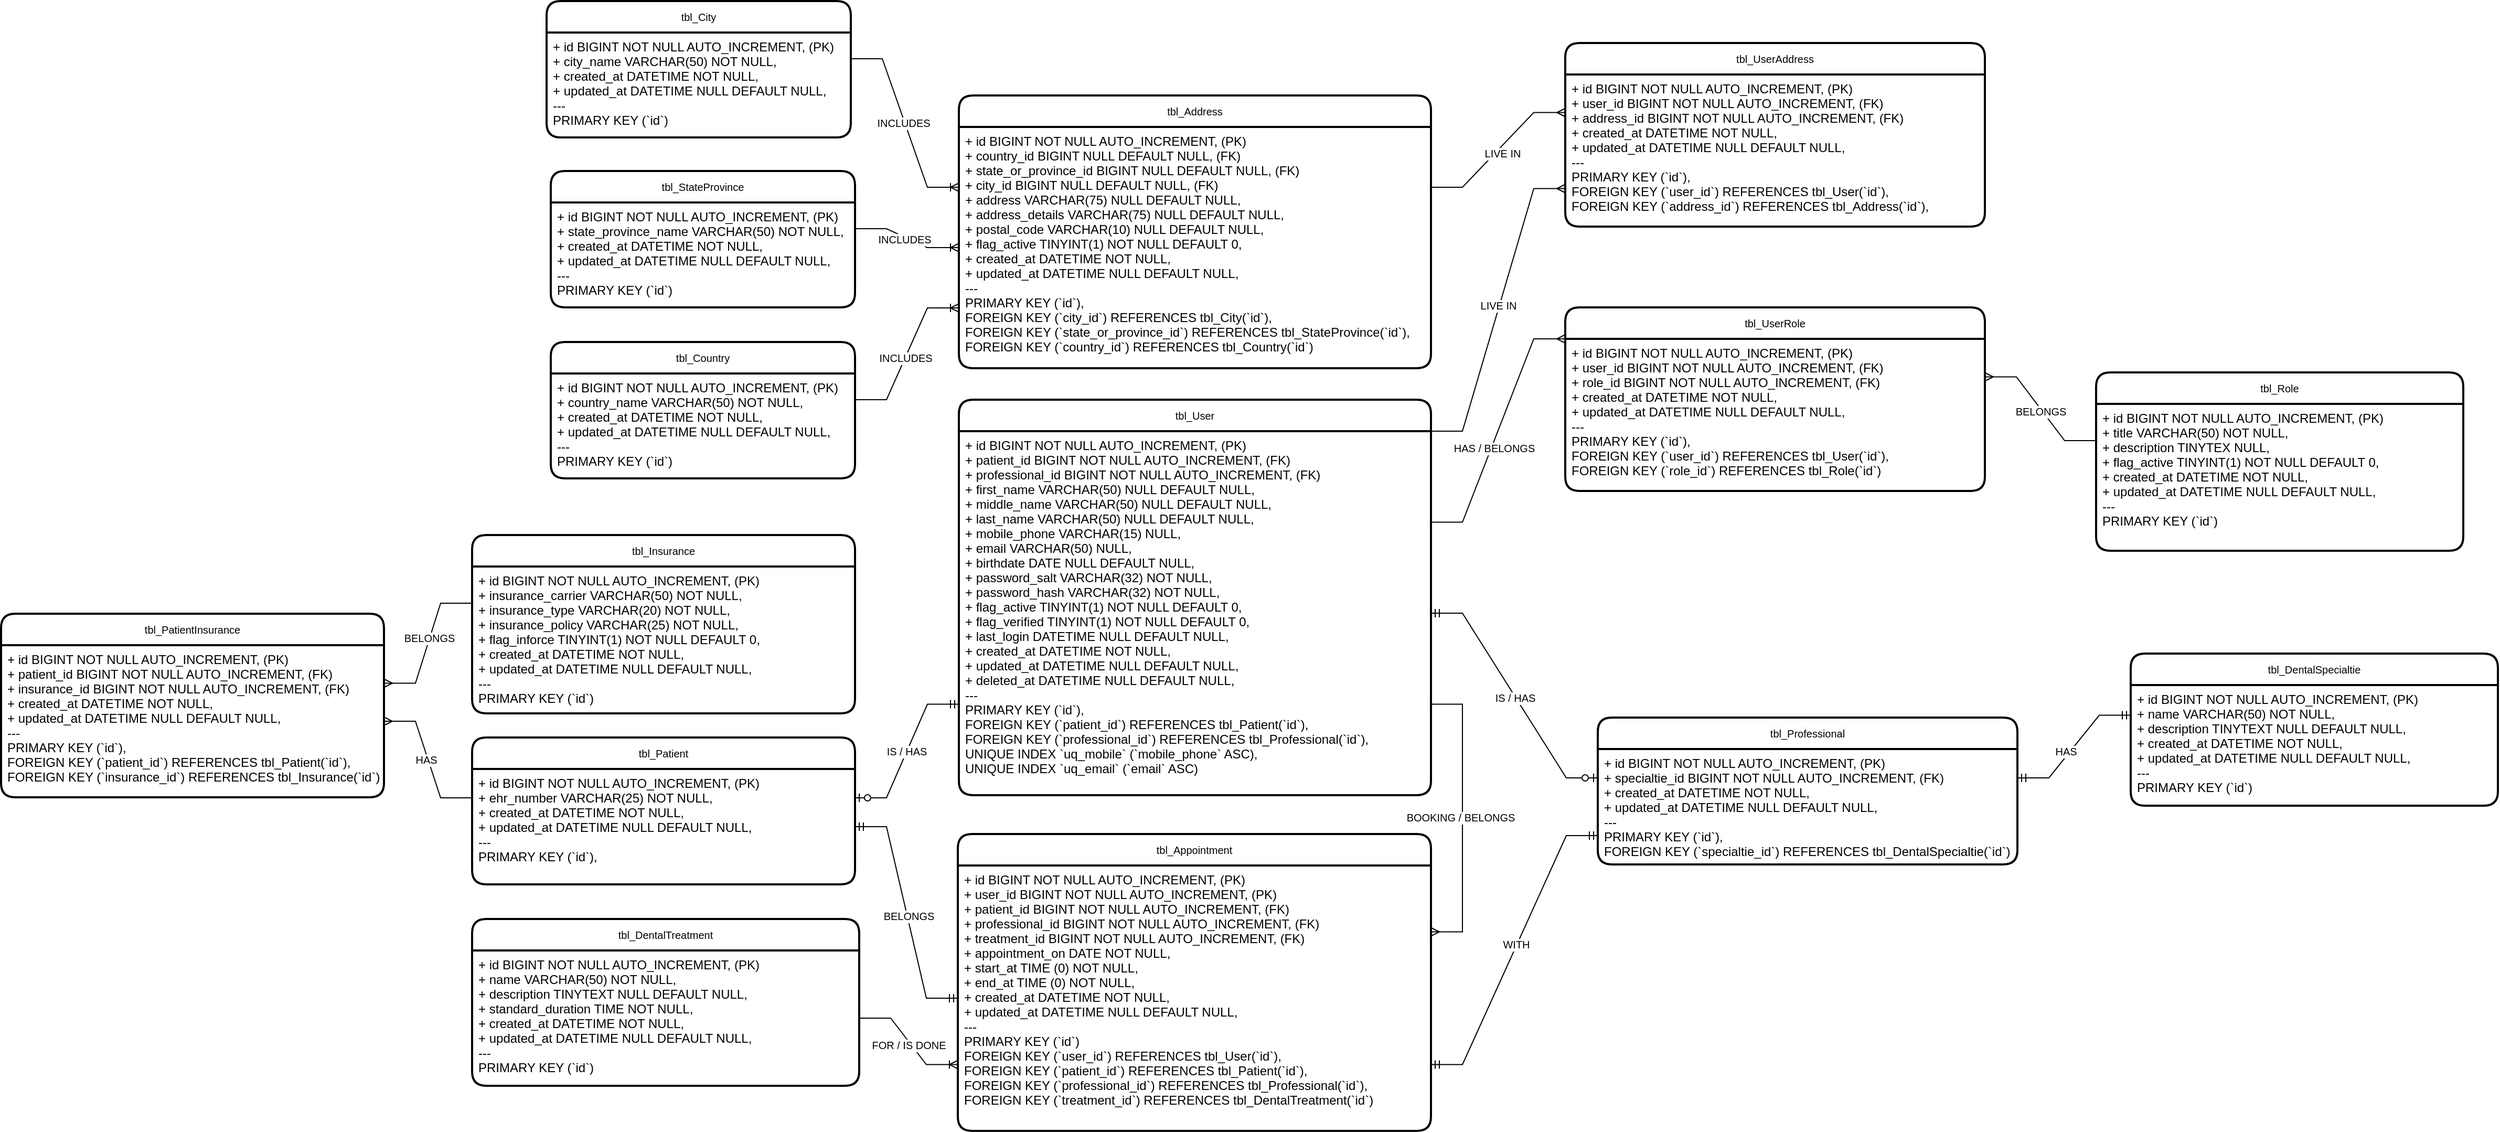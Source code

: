 <mxfile version="20.8.16" type="device"><diagram name="Página-1" id="TkPRqeXI9kq4rZR4-tyb"><mxGraphModel dx="3711" dy="3197" grid="0" gridSize="1" guides="1" tooltips="1" connect="1" arrows="1" fold="1" page="0" pageScale="1" pageWidth="1654" pageHeight="1169" math="0" shadow="0"><root><mxCell id="0"/><mxCell id="1" parent="0"/><mxCell id="nI9jZgU-42-GDvaegeSf-1" value="tbl_User" style="swimlane;childLayout=stackLayout;horizontal=1;startSize=30;horizontalStack=0;rounded=1;fontSize=10;fontStyle=0;strokeWidth=2;resizeParent=0;resizeLast=1;shadow=0;dashed=0;align=center;" parent="1" vertex="1"><mxGeometry x="395" y="-831" width="450" height="377" as="geometry"><mxRectangle x="70" y="-740" width="80" height="30" as="alternateBounds"/></mxGeometry></mxCell><mxCell id="nI9jZgU-42-GDvaegeSf-2" value="+ id BIGINT NOT NULL AUTO_INCREMENT, (PK)&#10;+ patient_id BIGINT NOT NULL AUTO_INCREMENT, (FK)&#10;+ professional_id BIGINT NOT NULL AUTO_INCREMENT, (FK)&#10;+ first_name VARCHAR(50) NULL DEFAULT NULL,&#10;+ middle_name VARCHAR(50) NULL DEFAULT NULL,&#10;+ last_name VARCHAR(50) NULL DEFAULT NULL,&#10;+ mobile_phone VARCHAR(15) NULL,&#10;+ email VARCHAR(50) NULL,&#10;+ birthdate DATE NULL DEFAULT NULL,&#10;+ password_salt VARCHAR(32) NOT NULL,&#10;+ password_hash VARCHAR(32) NOT NULL,&#10;+ flag_active TINYINT(1) NOT NULL DEFAULT 0,&#10;+ flag_verified TINYINT(1) NOT NULL DEFAULT 0,&#10;+ last_login DATETIME NULL DEFAULT NULL,&#10;+ created_at DATETIME NOT NULL,&#10;+ updated_at DATETIME NULL DEFAULT NULL,&#10;+ deleted_at DATETIME NULL DEFAULT NULL,&#10;---&#10;PRIMARY KEY (`id`),&#10;FOREIGN KEY (`patient_id`) REFERENCES tbl_Patient(`id`),&#10;FOREIGN KEY (`professional_id`) REFERENCES tbl_Professional(`id`),&#10;UNIQUE INDEX `uq_mobile` (`mobile_phone` ASC),&#10;UNIQUE INDEX `uq_email` (`email` ASC)" style="align=left;strokeColor=none;fillColor=none;spacingLeft=4;fontSize=12;verticalAlign=top;resizable=0;rotatable=0;part=1;" parent="nI9jZgU-42-GDvaegeSf-1" vertex="1"><mxGeometry y="30" width="450" height="347" as="geometry"/></mxCell><mxCell id="nI9jZgU-42-GDvaegeSf-3" value="tbl_Role" style="swimlane;childLayout=stackLayout;horizontal=1;startSize=30;horizontalStack=0;rounded=1;fontSize=10;fontStyle=0;strokeWidth=2;resizeParent=0;resizeLast=1;shadow=0;dashed=0;align=center;" parent="1" vertex="1"><mxGeometry x="1479" y="-857" width="350" height="170" as="geometry"><mxRectangle x="294" y="-740" width="80" height="30" as="alternateBounds"/></mxGeometry></mxCell><mxCell id="nI9jZgU-42-GDvaegeSf-4" value="+ id BIGINT NOT NULL AUTO_INCREMENT, (PK)&#10;+ title VARCHAR(50) NOT NULL,&#10;+ description TINYTEX NULL,&#10;+ flag_active TINYINT(1) NOT NULL DEFAULT 0,&#10;+ created_at DATETIME NOT NULL,&#10;+ updated_at DATETIME NULL DEFAULT NULL,&#10;---&#10;PRIMARY KEY (`id`)" style="align=left;strokeColor=none;fillColor=none;spacingLeft=4;fontSize=12;verticalAlign=top;resizable=0;rotatable=0;part=1;" parent="nI9jZgU-42-GDvaegeSf-3" vertex="1"><mxGeometry y="30" width="350" height="140" as="geometry"/></mxCell><mxCell id="tOU84PY6kPd9gPvKxVqi-3" value="tbl_Address" style="swimlane;childLayout=stackLayout;horizontal=1;startSize=30;horizontalStack=0;rounded=1;fontSize=10;fontStyle=0;strokeWidth=2;resizeParent=0;resizeLast=1;shadow=0;dashed=0;align=center;" vertex="1" parent="1"><mxGeometry x="395" y="-1121" width="450" height="260" as="geometry"><mxRectangle x="294" y="-740" width="80" height="30" as="alternateBounds"/></mxGeometry></mxCell><mxCell id="tOU84PY6kPd9gPvKxVqi-4" value="+ id BIGINT NOT NULL AUTO_INCREMENT, (PK)&#10;+ country_id BIGINT NULL DEFAULT NULL, (FK)&#10;+ state_or_province_id BIGINT NULL DEFAULT NULL, (FK)&#10;+ city_id BIGINT NULL DEFAULT NULL, (FK)&#10;+ address VARCHAR(75) NULL DEFAULT NULL,&#10;+ address_details VARCHAR(75) NULL DEFAULT NULL,&#10;+ postal_code VARCHAR(10) NULL DEFAULT NULL,&#10;+ flag_active TINYINT(1) NOT NULL DEFAULT 0,&#10;+ created_at DATETIME NOT NULL,&#10;+ updated_at DATETIME NULL DEFAULT NULL,&#10;---&#10;PRIMARY KEY (`id`),&#10;FOREIGN KEY (`city_id`) REFERENCES tbl_City(`id`),&#10;FOREIGN KEY (`state_or_province_id`) REFERENCES tbl_StateProvince(`id`),&#10;FOREIGN KEY (`country_id`) REFERENCES tbl_Country(`id`)" style="align=left;strokeColor=none;fillColor=none;spacingLeft=4;fontSize=12;verticalAlign=top;resizable=0;rotatable=0;part=1;" vertex="1" parent="tOU84PY6kPd9gPvKxVqi-3"><mxGeometry y="30" width="450" height="230" as="geometry"/></mxCell><mxCell id="tOU84PY6kPd9gPvKxVqi-7" value="tbl_City" style="swimlane;childLayout=stackLayout;horizontal=1;startSize=30;horizontalStack=0;rounded=1;fontSize=10;fontStyle=0;strokeWidth=2;resizeParent=0;resizeLast=1;shadow=0;dashed=0;align=center;" vertex="1" parent="1"><mxGeometry x="2" y="-1211" width="290" height="130" as="geometry"><mxRectangle x="294" y="-740" width="80" height="30" as="alternateBounds"/></mxGeometry></mxCell><mxCell id="tOU84PY6kPd9gPvKxVqi-8" value="+ id BIGINT NOT NULL AUTO_INCREMENT, (PK)&#10;+ city_name VARCHAR(50) NOT NULL,&#10;+ created_at DATETIME NOT NULL,&#10;+ updated_at DATETIME NULL DEFAULT NULL,&#10;---&#10;PRIMARY KEY (`id`)" style="align=left;strokeColor=none;fillColor=none;spacingLeft=4;fontSize=12;verticalAlign=top;resizable=0;rotatable=0;part=1;" vertex="1" parent="tOU84PY6kPd9gPvKxVqi-7"><mxGeometry y="30" width="290" height="100" as="geometry"/></mxCell><mxCell id="tOU84PY6kPd9gPvKxVqi-9" value="tbl_StateProvince" style="swimlane;childLayout=stackLayout;horizontal=1;startSize=30;horizontalStack=0;rounded=1;fontSize=10;fontStyle=0;strokeWidth=2;resizeParent=0;resizeLast=1;shadow=0;dashed=0;align=center;" vertex="1" parent="1"><mxGeometry x="6" y="-1049" width="290" height="130" as="geometry"><mxRectangle x="294" y="-740" width="80" height="30" as="alternateBounds"/></mxGeometry></mxCell><mxCell id="tOU84PY6kPd9gPvKxVqi-10" value="+ id BIGINT NOT NULL AUTO_INCREMENT, (PK)&#10;+ state_province_name VARCHAR(50) NOT NULL,&#10;+ created_at DATETIME NOT NULL,&#10;+ updated_at DATETIME NULL DEFAULT NULL,&#10;---&#10;PRIMARY KEY (`id`)" style="align=left;strokeColor=none;fillColor=none;spacingLeft=4;fontSize=12;verticalAlign=top;resizable=0;rotatable=0;part=1;" vertex="1" parent="tOU84PY6kPd9gPvKxVqi-9"><mxGeometry y="30" width="290" height="100" as="geometry"/></mxCell><mxCell id="tOU84PY6kPd9gPvKxVqi-11" value="tbl_Country" style="swimlane;childLayout=stackLayout;horizontal=1;startSize=30;horizontalStack=0;rounded=1;fontSize=10;fontStyle=0;strokeWidth=2;resizeParent=0;resizeLast=1;shadow=0;dashed=0;align=center;" vertex="1" parent="1"><mxGeometry x="6" y="-886" width="290" height="130" as="geometry"><mxRectangle x="294" y="-740" width="80" height="30" as="alternateBounds"/></mxGeometry></mxCell><mxCell id="tOU84PY6kPd9gPvKxVqi-12" value="+ id BIGINT NOT NULL AUTO_INCREMENT, (PK)&#10;+ country_name VARCHAR(50) NOT NULL,&#10;+ created_at DATETIME NOT NULL,&#10;+ updated_at DATETIME NULL DEFAULT NULL,&#10;---&#10;PRIMARY KEY (`id`)" style="align=left;strokeColor=none;fillColor=none;spacingLeft=4;fontSize=12;verticalAlign=top;resizable=0;rotatable=0;part=1;" vertex="1" parent="tOU84PY6kPd9gPvKxVqi-11"><mxGeometry y="30" width="290" height="100" as="geometry"/></mxCell><mxCell id="tOU84PY6kPd9gPvKxVqi-14" value="" style="edgeStyle=entityRelationEdgeStyle;fontSize=12;html=1;endArrow=ERoneToMany;rounded=0;exitX=1;exitY=0.25;exitDx=0;exitDy=0;entryX=0;entryY=0.25;entryDx=0;entryDy=0;" edge="1" parent="1" source="tOU84PY6kPd9gPvKxVqi-8" target="tOU84PY6kPd9gPvKxVqi-4"><mxGeometry width="100" height="100" relative="1" as="geometry"><mxPoint x="310" y="-915" as="sourcePoint"/><mxPoint x="410" y="-1015" as="targetPoint"/></mxGeometry></mxCell><mxCell id="tOU84PY6kPd9gPvKxVqi-46" value="INCLUDES" style="edgeLabel;html=1;align=center;verticalAlign=middle;resizable=0;points=[];fontSize=10;" vertex="1" connectable="0" parent="tOU84PY6kPd9gPvKxVqi-14"><mxGeometry x="-0.011" y="-2" relative="1" as="geometry"><mxPoint as="offset"/></mxGeometry></mxCell><mxCell id="tOU84PY6kPd9gPvKxVqi-15" value="" style="edgeStyle=entityRelationEdgeStyle;fontSize=12;html=1;endArrow=ERoneToMany;rounded=0;exitX=1;exitY=0.25;exitDx=0;exitDy=0;entryX=0;entryY=0.5;entryDx=0;entryDy=0;" edge="1" parent="1" source="tOU84PY6kPd9gPvKxVqi-10" target="tOU84PY6kPd9gPvKxVqi-4"><mxGeometry width="100" height="100" relative="1" as="geometry"><mxPoint x="415" y="-955" as="sourcePoint"/><mxPoint x="385" y="-870" as="targetPoint"/></mxGeometry></mxCell><mxCell id="tOU84PY6kPd9gPvKxVqi-47" value="INCLUDES" style="edgeLabel;html=1;align=center;verticalAlign=middle;resizable=0;points=[];fontSize=10;" vertex="1" connectable="0" parent="tOU84PY6kPd9gPvKxVqi-15"><mxGeometry x="-0.041" y="-2" relative="1" as="geometry"><mxPoint as="offset"/></mxGeometry></mxCell><mxCell id="tOU84PY6kPd9gPvKxVqi-16" value="" style="edgeStyle=entityRelationEdgeStyle;fontSize=12;html=1;endArrow=ERoneToMany;rounded=0;entryX=0;entryY=0.75;entryDx=0;entryDy=0;exitX=1;exitY=0.25;exitDx=0;exitDy=0;" edge="1" parent="1" source="tOU84PY6kPd9gPvKxVqi-12" target="tOU84PY6kPd9gPvKxVqi-4"><mxGeometry width="100" height="100" relative="1" as="geometry"><mxPoint x="305" y="-765" as="sourcePoint"/><mxPoint x="525" y="-995" as="targetPoint"/></mxGeometry></mxCell><mxCell id="tOU84PY6kPd9gPvKxVqi-49" value="INCLUDES" style="edgeLabel;html=1;align=center;verticalAlign=middle;resizable=0;points=[];fontSize=10;" vertex="1" connectable="0" parent="tOU84PY6kPd9gPvKxVqi-16"><mxGeometry x="-0.05" relative="1" as="geometry"><mxPoint as="offset"/></mxGeometry></mxCell><mxCell id="tOU84PY6kPd9gPvKxVqi-18" value="tbl_UserAddress" style="swimlane;childLayout=stackLayout;horizontal=1;startSize=30;horizontalStack=0;rounded=1;fontSize=10;fontStyle=0;strokeWidth=2;resizeParent=0;resizeLast=1;shadow=0;dashed=0;align=center;" vertex="1" parent="1"><mxGeometry x="973" y="-1171" width="400" height="175" as="geometry"><mxRectangle x="294" y="-740" width="80" height="30" as="alternateBounds"/></mxGeometry></mxCell><mxCell id="tOU84PY6kPd9gPvKxVqi-19" value="+ id BIGINT NOT NULL AUTO_INCREMENT, (PK)&#10;+ user_id BIGINT NOT NULL AUTO_INCREMENT, (FK)&#10;+ address_id BIGINT NOT NULL AUTO_INCREMENT, (FK)&#10;+ created_at DATETIME NOT NULL,&#10;+ updated_at DATETIME NULL DEFAULT NULL,&#10;---&#10;PRIMARY KEY (`id`),&#10;FOREIGN KEY (`user_id`) REFERENCES tbl_User(`id`),&#10;FOREIGN KEY (`address_id`) REFERENCES tbl_Address(`id`)," style="align=left;strokeColor=none;fillColor=none;spacingLeft=4;fontSize=12;verticalAlign=top;resizable=0;rotatable=0;part=1;" vertex="1" parent="tOU84PY6kPd9gPvKxVqi-18"><mxGeometry y="30" width="400" height="145" as="geometry"/></mxCell><mxCell id="tOU84PY6kPd9gPvKxVqi-20" value="" style="edgeStyle=entityRelationEdgeStyle;fontSize=12;html=1;endArrow=ERmany;rounded=0;exitX=1;exitY=0;exitDx=0;exitDy=0;entryX=0;entryY=0.75;entryDx=0;entryDy=0;" edge="1" parent="1" source="nI9jZgU-42-GDvaegeSf-2" target="tOU84PY6kPd9gPvKxVqi-19"><mxGeometry width="100" height="100" relative="1" as="geometry"><mxPoint x="780" y="-845" as="sourcePoint"/><mxPoint x="880" y="-945" as="targetPoint"/></mxGeometry></mxCell><mxCell id="tOU84PY6kPd9gPvKxVqi-50" value="LIVE IN" style="edgeLabel;html=1;align=center;verticalAlign=middle;resizable=0;points=[];fontSize=10;" vertex="1" connectable="0" parent="tOU84PY6kPd9gPvKxVqi-20"><mxGeometry x="0.029" y="2" relative="1" as="geometry"><mxPoint as="offset"/></mxGeometry></mxCell><mxCell id="tOU84PY6kPd9gPvKxVqi-21" value="" style="edgeStyle=entityRelationEdgeStyle;fontSize=12;html=1;endArrow=ERmany;rounded=0;exitX=1;exitY=0.25;exitDx=0;exitDy=0;entryX=0;entryY=0.25;entryDx=0;entryDy=0;" edge="1" parent="1" source="tOU84PY6kPd9gPvKxVqi-4" target="tOU84PY6kPd9gPvKxVqi-19"><mxGeometry width="100" height="100" relative="1" as="geometry"><mxPoint x="780" y="-845" as="sourcePoint"/><mxPoint x="880" y="-945" as="targetPoint"/></mxGeometry></mxCell><mxCell id="tOU84PY6kPd9gPvKxVqi-51" value="LIVE IN" style="edgeLabel;html=1;align=center;verticalAlign=middle;resizable=0;points=[];fontSize=10;" vertex="1" connectable="0" parent="tOU84PY6kPd9gPvKxVqi-21"><mxGeometry x="0.017" y="-4" relative="1" as="geometry"><mxPoint y="1" as="offset"/></mxGeometry></mxCell><mxCell id="tOU84PY6kPd9gPvKxVqi-23" value="tbl_UserRole" style="swimlane;childLayout=stackLayout;horizontal=1;startSize=30;horizontalStack=0;rounded=1;fontSize=10;fontStyle=0;strokeWidth=2;resizeParent=0;resizeLast=1;shadow=0;dashed=0;align=center;" vertex="1" parent="1"><mxGeometry x="973" y="-919" width="400" height="175" as="geometry"><mxRectangle x="294" y="-740" width="80" height="30" as="alternateBounds"/></mxGeometry></mxCell><mxCell id="tOU84PY6kPd9gPvKxVqi-24" value="+ id BIGINT NOT NULL AUTO_INCREMENT, (PK)&#10;+ user_id BIGINT NOT NULL AUTO_INCREMENT, (FK)&#10;+ role_id BIGINT NOT NULL AUTO_INCREMENT, (FK)&#10;+ created_at DATETIME NOT NULL,&#10;+ updated_at DATETIME NULL DEFAULT NULL,&#10;---&#10;PRIMARY KEY (`id`),&#10;FOREIGN KEY (`user_id`) REFERENCES tbl_User(`id`),&#10;FOREIGN KEY (`role_id`) REFERENCES tbl_Role(`id`)" style="align=left;strokeColor=none;fillColor=none;spacingLeft=4;fontSize=12;verticalAlign=top;resizable=0;rotatable=0;part=1;" vertex="1" parent="tOU84PY6kPd9gPvKxVqi-23"><mxGeometry y="30" width="400" height="145" as="geometry"/></mxCell><mxCell id="tOU84PY6kPd9gPvKxVqi-25" value="" style="edgeStyle=entityRelationEdgeStyle;fontSize=12;html=1;endArrow=ERmany;rounded=0;exitX=0;exitY=0.25;exitDx=0;exitDy=0;entryX=1;entryY=0.25;entryDx=0;entryDy=0;" edge="1" parent="1" source="nI9jZgU-42-GDvaegeSf-4" target="tOU84PY6kPd9gPvKxVqi-24"><mxGeometry width="100" height="100" relative="1" as="geometry"><mxPoint x="670" y="-470" as="sourcePoint"/><mxPoint x="770" y="-570" as="targetPoint"/></mxGeometry></mxCell><mxCell id="tOU84PY6kPd9gPvKxVqi-53" value="BELONGS" style="edgeLabel;html=1;align=center;verticalAlign=middle;resizable=0;points=[];fontSize=10;" vertex="1" connectable="0" parent="tOU84PY6kPd9gPvKxVqi-25"><mxGeometry x="-0.008" y="1" relative="1" as="geometry"><mxPoint y="1" as="offset"/></mxGeometry></mxCell><mxCell id="tOU84PY6kPd9gPvKxVqi-26" value="" style="edgeStyle=entityRelationEdgeStyle;fontSize=12;html=1;endArrow=ERmany;rounded=0;exitX=1;exitY=0.25;exitDx=0;exitDy=0;entryX=0;entryY=0;entryDx=0;entryDy=0;" edge="1" parent="1" source="nI9jZgU-42-GDvaegeSf-2" target="tOU84PY6kPd9gPvKxVqi-24"><mxGeometry width="100" height="100" relative="1" as="geometry"><mxPoint x="880" y="-421.25" as="sourcePoint"/><mxPoint x="970" y="-493.75" as="targetPoint"/></mxGeometry></mxCell><mxCell id="tOU84PY6kPd9gPvKxVqi-52" value="HAS / BELONGS" style="edgeLabel;html=1;align=center;verticalAlign=middle;resizable=0;points=[];fontSize=10;" vertex="1" connectable="0" parent="tOU84PY6kPd9gPvKxVqi-26"><mxGeometry x="-0.134" y="-2" relative="1" as="geometry"><mxPoint as="offset"/></mxGeometry></mxCell><mxCell id="tOU84PY6kPd9gPvKxVqi-28" value="tbl_DentalTreatment" style="swimlane;childLayout=stackLayout;horizontal=1;startSize=30;horizontalStack=0;rounded=1;fontSize=10;fontStyle=0;strokeWidth=2;resizeParent=0;resizeLast=1;shadow=0;dashed=0;align=center;" vertex="1" parent="1"><mxGeometry x="-69" y="-336" width="369" height="159" as="geometry"><mxRectangle x="294" y="-740" width="80" height="30" as="alternateBounds"/></mxGeometry></mxCell><mxCell id="tOU84PY6kPd9gPvKxVqi-29" value="+ id BIGINT NOT NULL AUTO_INCREMENT, (PK)&#10;+ name VARCHAR(50) NOT NULL,&#10;+ description TINYTEXT NULL DEFAULT NULL,&#10;+ standard_duration TIME NOT NULL,&#10;+ created_at DATETIME NOT NULL,&#10;+ updated_at DATETIME NULL DEFAULT NULL,&#10;---&#10;PRIMARY KEY (`id`)" style="align=left;strokeColor=none;fillColor=none;spacingLeft=4;fontSize=12;verticalAlign=top;resizable=0;rotatable=0;part=1;" vertex="1" parent="tOU84PY6kPd9gPvKxVqi-28"><mxGeometry y="30" width="369" height="129" as="geometry"/></mxCell><mxCell id="tOU84PY6kPd9gPvKxVqi-30" value="tbl_DentalSpecialtie" style="swimlane;childLayout=stackLayout;horizontal=1;startSize=30;horizontalStack=0;rounded=1;fontSize=10;fontStyle=0;strokeWidth=2;resizeParent=0;resizeLast=1;shadow=0;dashed=0;align=center;" vertex="1" parent="1"><mxGeometry x="1512" y="-589" width="350" height="145" as="geometry"><mxRectangle x="294" y="-740" width="80" height="30" as="alternateBounds"/></mxGeometry></mxCell><mxCell id="tOU84PY6kPd9gPvKxVqi-31" value="+ id BIGINT NOT NULL AUTO_INCREMENT, (PK)&#10;+ name VARCHAR(50) NOT NULL,&#10;+ description TINYTEXT NULL DEFAULT NULL,&#10;+ created_at DATETIME NOT NULL,&#10;+ updated_at DATETIME NULL DEFAULT NULL,&#10;---&#10;PRIMARY KEY (`id`)" style="align=left;strokeColor=none;fillColor=none;spacingLeft=4;fontSize=12;verticalAlign=top;resizable=0;rotatable=0;part=1;" vertex="1" parent="tOU84PY6kPd9gPvKxVqi-30"><mxGeometry y="30" width="350" height="115" as="geometry"/></mxCell><mxCell id="tOU84PY6kPd9gPvKxVqi-32" value="tbl_Patient" style="swimlane;childLayout=stackLayout;horizontal=1;startSize=30;horizontalStack=0;rounded=1;fontSize=10;fontStyle=0;strokeWidth=2;resizeParent=0;resizeLast=1;shadow=0;dashed=0;align=center;" vertex="1" parent="1"><mxGeometry x="-69" y="-509" width="365" height="140" as="geometry"><mxRectangle x="294" y="-740" width="80" height="30" as="alternateBounds"/></mxGeometry></mxCell><mxCell id="tOU84PY6kPd9gPvKxVqi-33" value="+ id BIGINT NOT NULL AUTO_INCREMENT, (PK)&#10;+ ehr_number VARCHAR(25) NOT NULL,&#10;+ created_at DATETIME NOT NULL,&#10;+ updated_at DATETIME NULL DEFAULT NULL,&#10;---&#10;PRIMARY KEY (`id`)," style="align=left;strokeColor=none;fillColor=none;spacingLeft=4;fontSize=12;verticalAlign=top;resizable=0;rotatable=0;part=1;" vertex="1" parent="tOU84PY6kPd9gPvKxVqi-32"><mxGeometry y="30" width="365" height="110" as="geometry"/></mxCell><mxCell id="tOU84PY6kPd9gPvKxVqi-34" value="tbl_PatientInsurance" style="swimlane;childLayout=stackLayout;horizontal=1;startSize=30;horizontalStack=0;rounded=1;fontSize=10;fontStyle=0;strokeWidth=2;resizeParent=0;resizeLast=1;shadow=0;dashed=0;align=center;" vertex="1" parent="1"><mxGeometry x="-518" y="-627" width="365" height="175" as="geometry"><mxRectangle x="294" y="-740" width="80" height="30" as="alternateBounds"/></mxGeometry></mxCell><mxCell id="tOU84PY6kPd9gPvKxVqi-35" value="+ id BIGINT NOT NULL AUTO_INCREMENT, (PK)&#10;+ patient_id BIGINT NOT NULL AUTO_INCREMENT, (FK)&#10;+ insurance_id BIGINT NOT NULL AUTO_INCREMENT, (FK)&#10;+ created_at DATETIME NOT NULL,&#10;+ updated_at DATETIME NULL DEFAULT NULL,&#10;---&#10;PRIMARY KEY (`id`),&#10;FOREIGN KEY (`patient_id`) REFERENCES tbl_Patient(`id`),&#10;FOREIGN KEY (`insurance_id`) REFERENCES tbl_Insurance(`id`)" style="align=left;strokeColor=none;fillColor=none;spacingLeft=4;fontSize=12;verticalAlign=top;resizable=0;rotatable=0;part=1;" vertex="1" parent="tOU84PY6kPd9gPvKxVqi-34"><mxGeometry y="30" width="365" height="145" as="geometry"/></mxCell><mxCell id="tOU84PY6kPd9gPvKxVqi-36" value="tbl_Insurance" style="swimlane;childLayout=stackLayout;horizontal=1;startSize=30;horizontalStack=0;rounded=1;fontSize=10;fontStyle=0;strokeWidth=2;resizeParent=0;resizeLast=1;shadow=0;dashed=0;align=center;" vertex="1" parent="1"><mxGeometry x="-69" y="-702" width="365" height="170" as="geometry"><mxRectangle x="294" y="-740" width="80" height="30" as="alternateBounds"/></mxGeometry></mxCell><mxCell id="tOU84PY6kPd9gPvKxVqi-37" value="+ id BIGINT NOT NULL AUTO_INCREMENT, (PK)&#10;+ insurance_carrier VARCHAR(50) NOT NULL,&#10;+ insurance_type VARCHAR(20) NOT NULL,&#10;+ insurance_policy VARCHAR(25) NOT NULL,&#10;+ flag_inforce TINYINT(1) NOT NULL DEFAULT 0,&#10;+ created_at DATETIME NOT NULL,&#10;+ updated_at DATETIME NULL DEFAULT NULL,&#10;---&#10;PRIMARY KEY (`id`)" style="align=left;strokeColor=none;fillColor=none;spacingLeft=4;fontSize=12;verticalAlign=top;resizable=0;rotatable=0;part=1;" vertex="1" parent="tOU84PY6kPd9gPvKxVqi-36"><mxGeometry y="30" width="365" height="140" as="geometry"/></mxCell><mxCell id="tOU84PY6kPd9gPvKxVqi-38" value="" style="edgeStyle=entityRelationEdgeStyle;fontSize=12;html=1;endArrow=ERmany;rounded=0;exitX=0;exitY=0.25;exitDx=0;exitDy=0;entryX=1;entryY=0.25;entryDx=0;entryDy=0;" edge="1" parent="1" source="tOU84PY6kPd9gPvKxVqi-37" target="tOU84PY6kPd9gPvKxVqi-35"><mxGeometry width="100" height="100" relative="1" as="geometry"><mxPoint x="1386" y="-348.25" as="sourcePoint"/><mxPoint x="1316.0" y="-477" as="targetPoint"/></mxGeometry></mxCell><mxCell id="tOU84PY6kPd9gPvKxVqi-55" value="BELONGS" style="edgeLabel;html=1;align=center;verticalAlign=middle;resizable=0;points=[];fontSize=10;" vertex="1" connectable="0" parent="tOU84PY6kPd9gPvKxVqi-38"><mxGeometry x="-0.07" y="-1" relative="1" as="geometry"><mxPoint as="offset"/></mxGeometry></mxCell><mxCell id="tOU84PY6kPd9gPvKxVqi-39" value="" style="edgeStyle=entityRelationEdgeStyle;fontSize=12;html=1;endArrow=ERmany;rounded=0;exitX=0;exitY=0.25;exitDx=0;exitDy=0;entryX=1;entryY=0.5;entryDx=0;entryDy=0;" edge="1" parent="1" source="tOU84PY6kPd9gPvKxVqi-33" target="tOU84PY6kPd9gPvKxVqi-35"><mxGeometry width="100" height="100" relative="1" as="geometry"><mxPoint x="776" y="-505.5" as="sourcePoint"/><mxPoint x="856" y="-543" as="targetPoint"/></mxGeometry></mxCell><mxCell id="tOU84PY6kPd9gPvKxVqi-54" value="HAS" style="edgeLabel;html=1;align=center;verticalAlign=middle;resizable=0;points=[];fontSize=10;" vertex="1" connectable="0" parent="tOU84PY6kPd9gPvKxVqi-39"><mxGeometry x="0.015" y="2" relative="1" as="geometry"><mxPoint as="offset"/></mxGeometry></mxCell><mxCell id="tOU84PY6kPd9gPvKxVqi-40" value="tbl_Professional" style="swimlane;childLayout=stackLayout;horizontal=1;startSize=30;horizontalStack=0;rounded=1;fontSize=10;fontStyle=0;strokeWidth=2;resizeParent=0;resizeLast=1;shadow=0;dashed=0;align=center;" vertex="1" parent="1"><mxGeometry x="1004" y="-528" width="400" height="140" as="geometry"><mxRectangle x="294" y="-740" width="80" height="30" as="alternateBounds"/></mxGeometry></mxCell><mxCell id="tOU84PY6kPd9gPvKxVqi-41" value="+ id BIGINT NOT NULL AUTO_INCREMENT, (PK)&#10;+ specialtie_id BIGINT NOT NULL AUTO_INCREMENT, (FK)&#10;+ created_at DATETIME NOT NULL,&#10;+ updated_at DATETIME NULL DEFAULT NULL,&#10;---&#10;PRIMARY KEY (`id`),&#10;FOREIGN KEY (`specialtie_id`) REFERENCES tbl_DentalSpecialtie(`id`)" style="align=left;strokeColor=none;fillColor=none;spacingLeft=4;fontSize=12;verticalAlign=top;resizable=0;rotatable=0;part=1;" vertex="1" parent="tOU84PY6kPd9gPvKxVqi-40"><mxGeometry y="30" width="400" height="110" as="geometry"/></mxCell><mxCell id="tOU84PY6kPd9gPvKxVqi-42" value="" style="edgeStyle=entityRelationEdgeStyle;fontSize=12;html=1;endArrow=ERmandOne;startArrow=ERmandOne;rounded=0;exitX=1;exitY=0.25;exitDx=0;exitDy=0;entryX=0;entryY=0.25;entryDx=0;entryDy=0;" edge="1" parent="1" source="tOU84PY6kPd9gPvKxVqi-41" target="tOU84PY6kPd9gPvKxVqi-31"><mxGeometry width="100" height="100" relative="1" as="geometry"><mxPoint x="1020" y="-10" as="sourcePoint"/><mxPoint x="1120" y="-110" as="targetPoint"/></mxGeometry></mxCell><mxCell id="tOU84PY6kPd9gPvKxVqi-56" value="HAS" style="edgeLabel;html=1;align=center;verticalAlign=middle;resizable=0;points=[];fontSize=10;" vertex="1" connectable="0" parent="tOU84PY6kPd9gPvKxVqi-42"><mxGeometry x="-0.125" y="4" relative="1" as="geometry"><mxPoint as="offset"/></mxGeometry></mxCell><mxCell id="tOU84PY6kPd9gPvKxVqi-61" value="" style="edgeStyle=entityRelationEdgeStyle;fontSize=12;html=1;endArrow=ERzeroToOne;startArrow=ERmandOne;rounded=0;exitX=0;exitY=0.75;exitDx=0;exitDy=0;entryX=1;entryY=0.25;entryDx=0;entryDy=0;" edge="1" parent="1" source="nI9jZgU-42-GDvaegeSf-2" target="tOU84PY6kPd9gPvKxVqi-33"><mxGeometry width="100" height="100" relative="1" as="geometry"><mxPoint x="595" y="-385" as="sourcePoint"/><mxPoint x="695" y="-485" as="targetPoint"/></mxGeometry></mxCell><mxCell id="tOU84PY6kPd9gPvKxVqi-62" value="IS / HAS" style="edgeLabel;html=1;align=center;verticalAlign=middle;resizable=0;points=[];fontSize=10;" vertex="1" connectable="0" parent="tOU84PY6kPd9gPvKxVqi-61"><mxGeometry x="0.008" y="-1" relative="1" as="geometry"><mxPoint as="offset"/></mxGeometry></mxCell><mxCell id="tOU84PY6kPd9gPvKxVqi-64" value="" style="edgeStyle=entityRelationEdgeStyle;fontSize=12;html=1;endArrow=ERzeroToOne;startArrow=ERmandOne;rounded=0;exitX=1;exitY=0.5;exitDx=0;exitDy=0;entryX=0;entryY=0.25;entryDx=0;entryDy=0;" edge="1" parent="1" source="nI9jZgU-42-GDvaegeSf-2" target="tOU84PY6kPd9gPvKxVqi-41"><mxGeometry width="100" height="100" relative="1" as="geometry"><mxPoint x="732" y="-414" as="sourcePoint"/><mxPoint x="625" y="-227.25" as="targetPoint"/></mxGeometry></mxCell><mxCell id="tOU84PY6kPd9gPvKxVqi-65" value="IS / HAS" style="edgeLabel;html=1;align=center;verticalAlign=middle;resizable=0;points=[];fontSize=10;" vertex="1" connectable="0" parent="tOU84PY6kPd9gPvKxVqi-64"><mxGeometry x="0.008" y="-1" relative="1" as="geometry"><mxPoint as="offset"/></mxGeometry></mxCell><mxCell id="tOU84PY6kPd9gPvKxVqi-68" value="tbl_Appointment" style="swimlane;childLayout=stackLayout;horizontal=1;startSize=30;horizontalStack=0;rounded=1;fontSize=10;fontStyle=0;strokeWidth=2;resizeParent=0;resizeLast=1;shadow=0;dashed=0;align=center;" vertex="1" parent="1"><mxGeometry x="394" y="-417" width="451" height="283" as="geometry"><mxRectangle x="294" y="-740" width="80" height="30" as="alternateBounds"/></mxGeometry></mxCell><mxCell id="tOU84PY6kPd9gPvKxVqi-69" value="+ id BIGINT NOT NULL AUTO_INCREMENT, (PK)&#10;+ user_id BIGINT NOT NULL AUTO_INCREMENT, (PK)&#10;+ patient_id BIGINT NOT NULL AUTO_INCREMENT, (FK)&#10;+ professional_id BIGINT NOT NULL AUTO_INCREMENT, (FK)&#10;+ treatment_id BIGINT NOT NULL AUTO_INCREMENT, (FK)&#10;+ appointment_on DATE NOT NULL,&#10;+ start_at TIME (0) NOT NULL,&#10;+ end_at TIME (0) NOT NULL,&#10;+ created_at DATETIME NOT NULL,&#10;+ updated_at DATETIME NULL DEFAULT NULL,&#10;---&#10;PRIMARY KEY (`id`)&#10;FOREIGN KEY (`user_id`) REFERENCES tbl_User(`id`),&#10;FOREIGN KEY (`patient_id`) REFERENCES tbl_Patient(`id`),&#10;FOREIGN KEY (`professional_id`) REFERENCES tbl_Professional(`id`),&#10;FOREIGN KEY (`treatment_id`) REFERENCES tbl_DentalTreatment(`id`)" style="align=left;strokeColor=none;fillColor=none;spacingLeft=4;fontSize=12;verticalAlign=top;resizable=0;rotatable=0;part=1;" vertex="1" parent="tOU84PY6kPd9gPvKxVqi-68"><mxGeometry y="30" width="451" height="253" as="geometry"/></mxCell><mxCell id="tOU84PY6kPd9gPvKxVqi-77" value="" style="edgeStyle=entityRelationEdgeStyle;fontSize=12;html=1;endArrow=ERmany;rounded=0;exitX=1;exitY=0.75;exitDx=0;exitDy=0;entryX=1;entryY=0.25;entryDx=0;entryDy=0;" edge="1" parent="1" source="nI9jZgU-42-GDvaegeSf-2" target="tOU84PY6kPd9gPvKxVqi-69"><mxGeometry width="100" height="100" relative="1" as="geometry"><mxPoint x="733" y="-271.5" as="sourcePoint"/><mxPoint x="973" y="-385.75" as="targetPoint"/></mxGeometry></mxCell><mxCell id="tOU84PY6kPd9gPvKxVqi-78" value="BOOKING / BELONGS" style="edgeLabel;html=1;align=center;verticalAlign=middle;resizable=0;points=[];fontSize=10;" vertex="1" connectable="0" parent="tOU84PY6kPd9gPvKxVqi-77"><mxGeometry x="-0.134" y="-2" relative="1" as="geometry"><mxPoint y="17" as="offset"/></mxGeometry></mxCell><mxCell id="tOU84PY6kPd9gPvKxVqi-83" value="" style="edgeStyle=entityRelationEdgeStyle;fontSize=12;html=1;endArrow=ERmandOne;startArrow=ERmandOne;rounded=0;entryX=1;entryY=0.5;entryDx=0;entryDy=0;exitX=0;exitY=0.5;exitDx=0;exitDy=0;" edge="1" parent="1" source="tOU84PY6kPd9gPvKxVqi-69" target="tOU84PY6kPd9gPvKxVqi-33"><mxGeometry width="100" height="100" relative="1" as="geometry"><mxPoint x="451" y="-311" as="sourcePoint"/><mxPoint x="551" y="-411" as="targetPoint"/></mxGeometry></mxCell><mxCell id="tOU84PY6kPd9gPvKxVqi-84" value="BELONGS" style="edgeLabel;html=1;align=center;verticalAlign=middle;resizable=0;points=[];fontSize=10;" vertex="1" connectable="0" parent="tOU84PY6kPd9gPvKxVqi-83"><mxGeometry x="-0.033" y="-1" relative="1" as="geometry"><mxPoint y="-1" as="offset"/></mxGeometry></mxCell><mxCell id="tOU84PY6kPd9gPvKxVqi-85" value="" style="edgeStyle=entityRelationEdgeStyle;fontSize=12;html=1;endArrow=ERmandOne;startArrow=ERmandOne;rounded=0;exitX=0;exitY=0.75;exitDx=0;exitDy=0;entryX=1;entryY=0.75;entryDx=0;entryDy=0;" edge="1" parent="1" source="tOU84PY6kPd9gPvKxVqi-41" target="tOU84PY6kPd9gPvKxVqi-69"><mxGeometry width="100" height="100" relative="1" as="geometry"><mxPoint x="1128" y="-147" as="sourcePoint"/><mxPoint x="915" y="-166" as="targetPoint"/></mxGeometry></mxCell><mxCell id="tOU84PY6kPd9gPvKxVqi-86" value="WITH" style="edgeLabel;html=1;align=center;verticalAlign=middle;resizable=0;points=[];fontSize=10;" vertex="1" connectable="0" parent="tOU84PY6kPd9gPvKxVqi-85"><mxGeometry x="-0.033" y="-1" relative="1" as="geometry"><mxPoint y="-1" as="offset"/></mxGeometry></mxCell><mxCell id="tOU84PY6kPd9gPvKxVqi-91" value="" style="edgeStyle=entityRelationEdgeStyle;fontSize=12;html=1;endArrow=ERoneToMany;rounded=0;exitX=1;exitY=0.5;exitDx=0;exitDy=0;entryX=0;entryY=0.75;entryDx=0;entryDy=0;" edge="1" parent="1" source="tOU84PY6kPd9gPvKxVqi-29" target="tOU84PY6kPd9gPvKxVqi-69"><mxGeometry width="100" height="100" relative="1" as="geometry"><mxPoint x="577" y="-172" as="sourcePoint"/><mxPoint x="677" y="-272" as="targetPoint"/></mxGeometry></mxCell><mxCell id="tOU84PY6kPd9gPvKxVqi-93" value="FOR / IS DONE" style="edgeLabel;html=1;align=center;verticalAlign=middle;resizable=0;points=[];fontSize=10;" vertex="1" connectable="0" parent="tOU84PY6kPd9gPvKxVqi-91"><mxGeometry x="0.036" y="-2" relative="1" as="geometry"><mxPoint as="offset"/></mxGeometry></mxCell></root></mxGraphModel></diagram></mxfile>